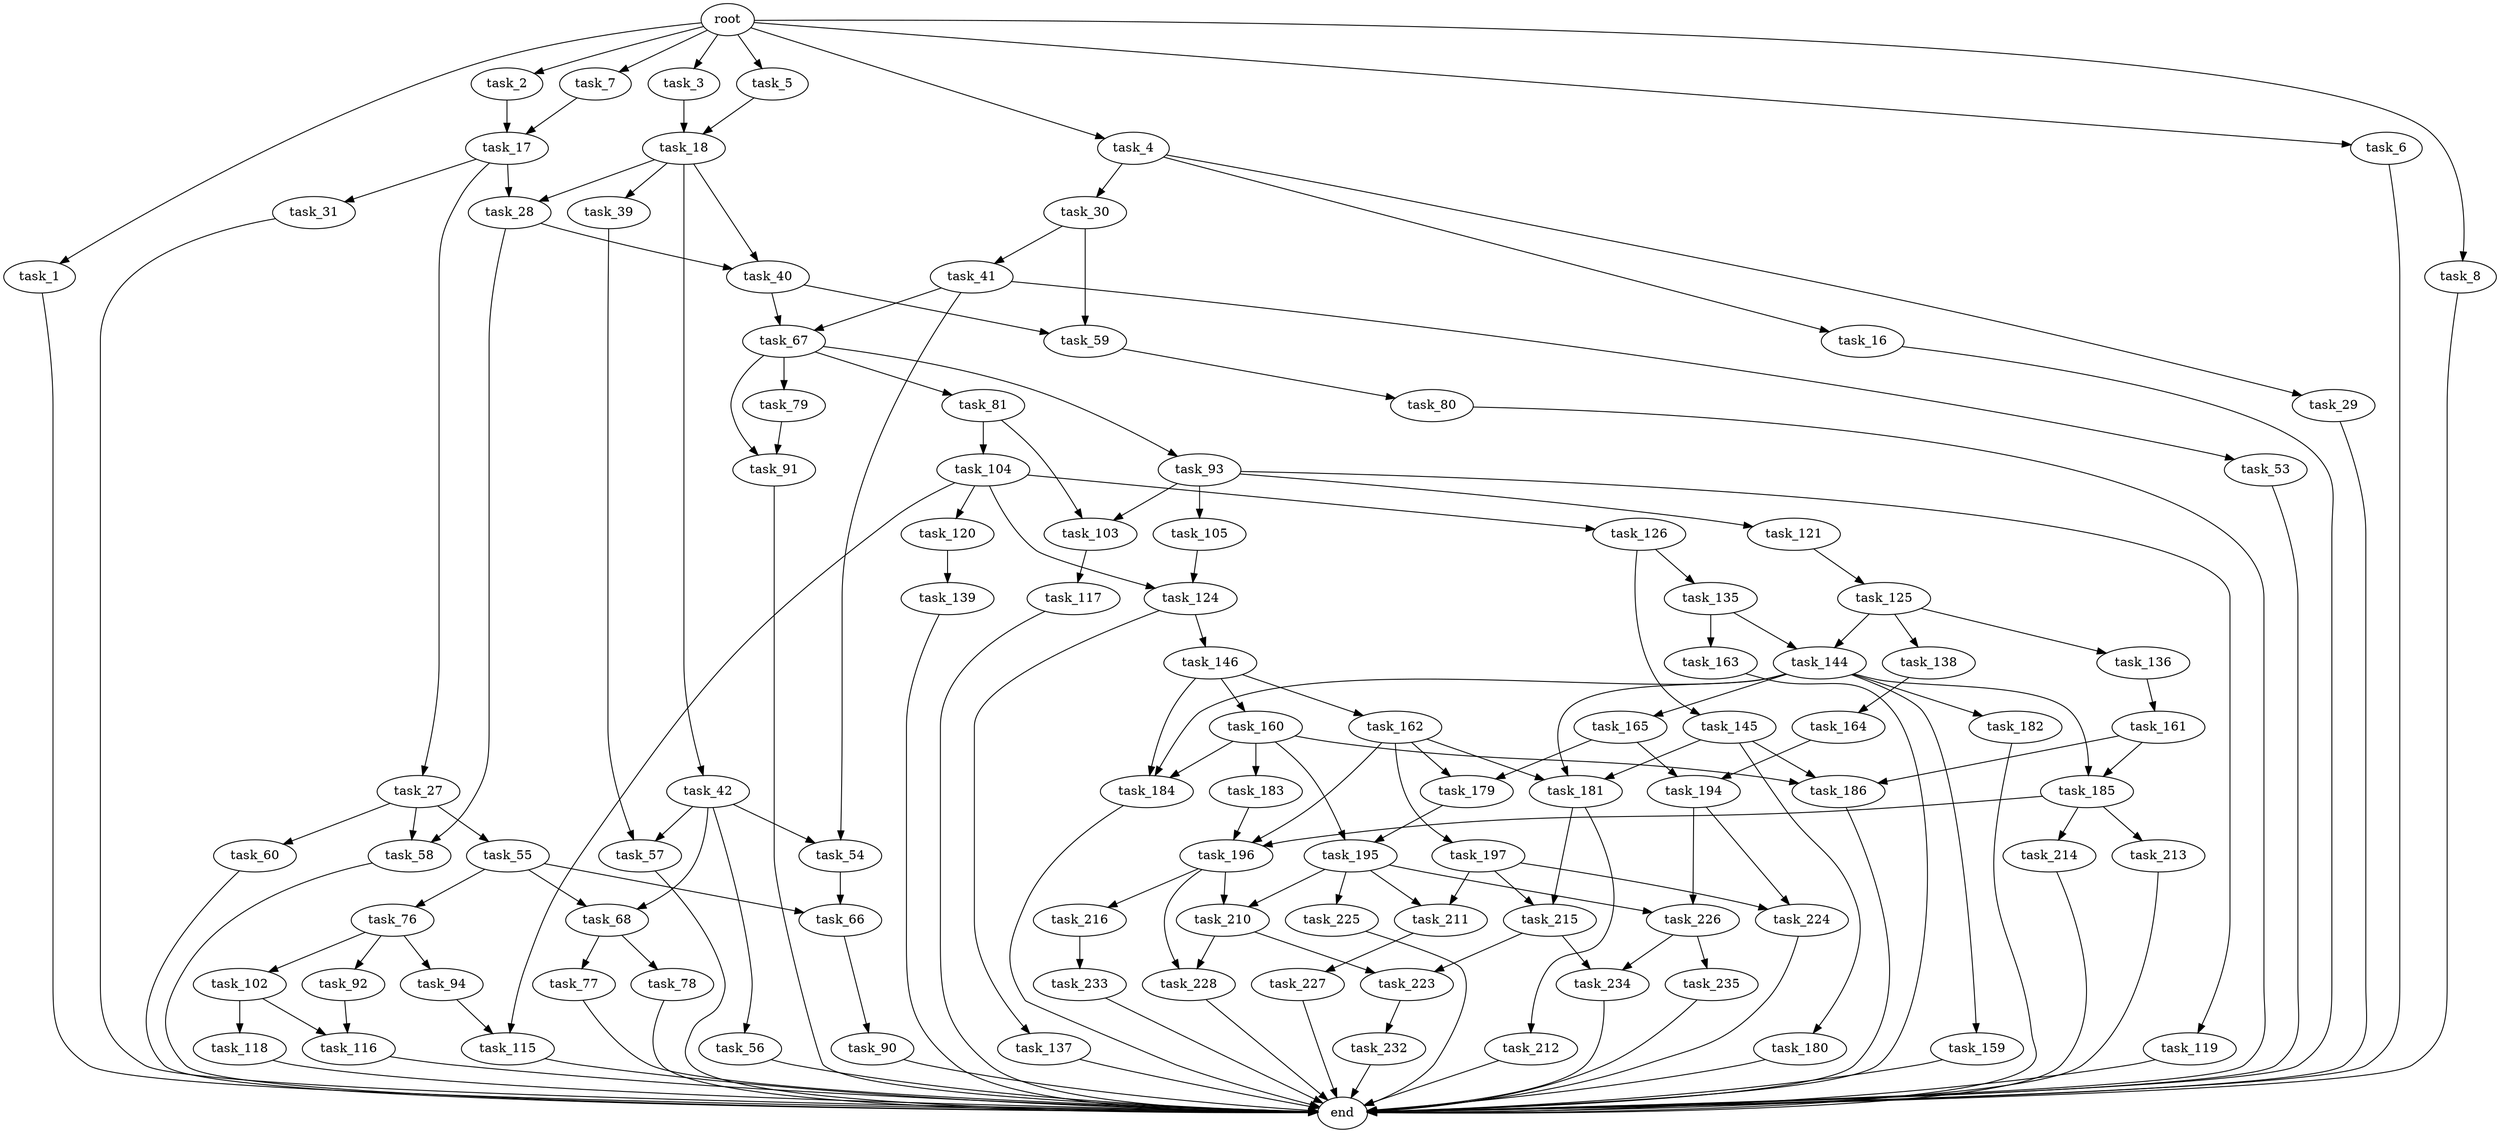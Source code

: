 digraph G {
  root [size="0.000000"];
  task_1 [size="68719476736.000000"];
  task_2 [size="52962414812.000000"];
  task_3 [size="565603847747.000000"];
  task_4 [size="28991029248.000000"];
  task_5 [size="134217728000.000000"];
  task_6 [size="68719476736.000000"];
  task_7 [size="36657282549.000000"];
  task_8 [size="289208098475.000000"];
  task_16 [size="134217728000.000000"];
  task_17 [size="1073741824000.000000"];
  task_18 [size="1288951295.000000"];
  task_27 [size="9921291494.000000"];
  task_28 [size="729996005307.000000"];
  task_29 [size="782757789696.000000"];
  task_30 [size="4549335374.000000"];
  task_31 [size="36726589319.000000"];
  task_39 [size="39663839653.000000"];
  task_40 [size="1224511816959.000000"];
  task_41 [size="1333551439.000000"];
  task_42 [size="28991029248.000000"];
  task_53 [size="367560814496.000000"];
  task_54 [size="782757789696.000000"];
  task_55 [size="15377184784.000000"];
  task_56 [size="650260586620.000000"];
  task_57 [size="984202282827.000000"];
  task_58 [size="68719476736.000000"];
  task_59 [size="21587726007.000000"];
  task_60 [size="1299166682881.000000"];
  task_66 [size="8589934592.000000"];
  task_67 [size="20788553348.000000"];
  task_68 [size="6026274597.000000"];
  task_76 [size="5760819911.000000"];
  task_77 [size="4696526579.000000"];
  task_78 [size="24827344479.000000"];
  task_79 [size="549755813888.000000"];
  task_80 [size="24288391833.000000"];
  task_81 [size="21789872254.000000"];
  task_90 [size="8589934592.000000"];
  task_91 [size="21340877124.000000"];
  task_92 [size="21696995810.000000"];
  task_93 [size="13304739924.000000"];
  task_94 [size="74997009940.000000"];
  task_102 [size="46598131605.000000"];
  task_103 [size="34706243833.000000"];
  task_104 [size="4790896068.000000"];
  task_105 [size="11071773042.000000"];
  task_115 [size="782757789696.000000"];
  task_116 [size="1273212405.000000"];
  task_117 [size="49589189338.000000"];
  task_118 [size="782757789696.000000"];
  task_119 [size="1073741824000.000000"];
  task_120 [size="105585273536.000000"];
  task_121 [size="11151946559.000000"];
  task_124 [size="217552909519.000000"];
  task_125 [size="102775704770.000000"];
  task_126 [size="782757789696.000000"];
  task_135 [size="599467723348.000000"];
  task_136 [size="17793756529.000000"];
  task_137 [size="27514770068.000000"];
  task_138 [size="28991029248.000000"];
  task_139 [size="95032235738.000000"];
  task_144 [size="28991029248.000000"];
  task_145 [size="549755813888.000000"];
  task_146 [size="68719476736.000000"];
  task_159 [size="7314961827.000000"];
  task_160 [size="28061572821.000000"];
  task_161 [size="8589934592.000000"];
  task_162 [size="231928233984.000000"];
  task_163 [size="368293445632.000000"];
  task_164 [size="502766389400.000000"];
  task_165 [size="4896312836.000000"];
  task_179 [size="68719476736.000000"];
  task_180 [size="22441024438.000000"];
  task_181 [size="1190750903952.000000"];
  task_182 [size="1374340756077.000000"];
  task_183 [size="549755813888.000000"];
  task_184 [size="231928233984.000000"];
  task_185 [size="368293445632.000000"];
  task_186 [size="164203988367.000000"];
  task_194 [size="13034994103.000000"];
  task_195 [size="481351933794.000000"];
  task_196 [size="12828068491.000000"];
  task_197 [size="231928233984.000000"];
  task_210 [size="44488209731.000000"];
  task_211 [size="782757789696.000000"];
  task_212 [size="3270121711.000000"];
  task_213 [size="2625971916.000000"];
  task_214 [size="5497060105.000000"];
  task_215 [size="38736369250.000000"];
  task_216 [size="399925384384.000000"];
  task_223 [size="134217728000.000000"];
  task_224 [size="28991029248.000000"];
  task_225 [size="91960592471.000000"];
  task_226 [size="312149126.000000"];
  task_227 [size="8589934592.000000"];
  task_228 [size="134217728000.000000"];
  task_232 [size="368293445632.000000"];
  task_233 [size="7425590673.000000"];
  task_234 [size="7529190495.000000"];
  task_235 [size="576299377351.000000"];
  end [size="0.000000"];

  root -> task_1 [size="1.000000"];
  root -> task_2 [size="1.000000"];
  root -> task_3 [size="1.000000"];
  root -> task_4 [size="1.000000"];
  root -> task_5 [size="1.000000"];
  root -> task_6 [size="1.000000"];
  root -> task_7 [size="1.000000"];
  root -> task_8 [size="1.000000"];
  task_1 -> end [size="1.000000"];
  task_2 -> task_17 [size="209715200.000000"];
  task_3 -> task_18 [size="679477248.000000"];
  task_4 -> task_16 [size="75497472.000000"];
  task_4 -> task_29 [size="75497472.000000"];
  task_4 -> task_30 [size="75497472.000000"];
  task_5 -> task_18 [size="209715200.000000"];
  task_6 -> end [size="1.000000"];
  task_7 -> task_17 [size="838860800.000000"];
  task_8 -> end [size="1.000000"];
  task_16 -> end [size="1.000000"];
  task_17 -> task_27 [size="838860800.000000"];
  task_17 -> task_28 [size="838860800.000000"];
  task_17 -> task_31 [size="838860800.000000"];
  task_18 -> task_28 [size="33554432.000000"];
  task_18 -> task_39 [size="33554432.000000"];
  task_18 -> task_40 [size="33554432.000000"];
  task_18 -> task_42 [size="33554432.000000"];
  task_27 -> task_55 [size="411041792.000000"];
  task_27 -> task_58 [size="411041792.000000"];
  task_27 -> task_60 [size="411041792.000000"];
  task_28 -> task_40 [size="679477248.000000"];
  task_28 -> task_58 [size="679477248.000000"];
  task_29 -> end [size="1.000000"];
  task_30 -> task_41 [size="134217728.000000"];
  task_30 -> task_59 [size="134217728.000000"];
  task_31 -> end [size="1.000000"];
  task_39 -> task_57 [size="33554432.000000"];
  task_40 -> task_59 [size="838860800.000000"];
  task_40 -> task_67 [size="838860800.000000"];
  task_41 -> task_53 [size="33554432.000000"];
  task_41 -> task_54 [size="33554432.000000"];
  task_41 -> task_67 [size="33554432.000000"];
  task_42 -> task_54 [size="75497472.000000"];
  task_42 -> task_56 [size="75497472.000000"];
  task_42 -> task_57 [size="75497472.000000"];
  task_42 -> task_68 [size="75497472.000000"];
  task_53 -> end [size="1.000000"];
  task_54 -> task_66 [size="679477248.000000"];
  task_55 -> task_66 [size="536870912.000000"];
  task_55 -> task_68 [size="536870912.000000"];
  task_55 -> task_76 [size="536870912.000000"];
  task_56 -> end [size="1.000000"];
  task_57 -> end [size="1.000000"];
  task_58 -> end [size="1.000000"];
  task_59 -> task_80 [size="536870912.000000"];
  task_60 -> end [size="1.000000"];
  task_66 -> task_90 [size="33554432.000000"];
  task_67 -> task_79 [size="679477248.000000"];
  task_67 -> task_81 [size="679477248.000000"];
  task_67 -> task_91 [size="679477248.000000"];
  task_67 -> task_93 [size="679477248.000000"];
  task_68 -> task_77 [size="301989888.000000"];
  task_68 -> task_78 [size="301989888.000000"];
  task_76 -> task_92 [size="134217728.000000"];
  task_76 -> task_94 [size="134217728.000000"];
  task_76 -> task_102 [size="134217728.000000"];
  task_77 -> end [size="1.000000"];
  task_78 -> end [size="1.000000"];
  task_79 -> task_91 [size="536870912.000000"];
  task_80 -> end [size="1.000000"];
  task_81 -> task_103 [size="679477248.000000"];
  task_81 -> task_104 [size="679477248.000000"];
  task_90 -> end [size="1.000000"];
  task_91 -> end [size="1.000000"];
  task_92 -> task_116 [size="33554432.000000"];
  task_93 -> task_103 [size="33554432.000000"];
  task_93 -> task_105 [size="33554432.000000"];
  task_93 -> task_119 [size="33554432.000000"];
  task_93 -> task_121 [size="33554432.000000"];
  task_94 -> task_115 [size="75497472.000000"];
  task_102 -> task_116 [size="838860800.000000"];
  task_102 -> task_118 [size="838860800.000000"];
  task_103 -> task_117 [size="33554432.000000"];
  task_104 -> task_115 [size="134217728.000000"];
  task_104 -> task_120 [size="134217728.000000"];
  task_104 -> task_124 [size="134217728.000000"];
  task_104 -> task_126 [size="134217728.000000"];
  task_105 -> task_124 [size="679477248.000000"];
  task_115 -> end [size="1.000000"];
  task_116 -> end [size="1.000000"];
  task_117 -> end [size="1.000000"];
  task_118 -> end [size="1.000000"];
  task_119 -> end [size="1.000000"];
  task_120 -> task_139 [size="209715200.000000"];
  task_121 -> task_125 [size="209715200.000000"];
  task_124 -> task_137 [size="301989888.000000"];
  task_124 -> task_146 [size="301989888.000000"];
  task_125 -> task_136 [size="75497472.000000"];
  task_125 -> task_138 [size="75497472.000000"];
  task_125 -> task_144 [size="75497472.000000"];
  task_126 -> task_135 [size="679477248.000000"];
  task_126 -> task_145 [size="679477248.000000"];
  task_135 -> task_144 [size="411041792.000000"];
  task_135 -> task_163 [size="411041792.000000"];
  task_136 -> task_161 [size="411041792.000000"];
  task_137 -> end [size="1.000000"];
  task_138 -> task_164 [size="75497472.000000"];
  task_139 -> end [size="1.000000"];
  task_144 -> task_159 [size="75497472.000000"];
  task_144 -> task_165 [size="75497472.000000"];
  task_144 -> task_181 [size="75497472.000000"];
  task_144 -> task_182 [size="75497472.000000"];
  task_144 -> task_184 [size="75497472.000000"];
  task_144 -> task_185 [size="75497472.000000"];
  task_145 -> task_180 [size="536870912.000000"];
  task_145 -> task_181 [size="536870912.000000"];
  task_145 -> task_186 [size="536870912.000000"];
  task_146 -> task_160 [size="134217728.000000"];
  task_146 -> task_162 [size="134217728.000000"];
  task_146 -> task_184 [size="134217728.000000"];
  task_159 -> end [size="1.000000"];
  task_160 -> task_183 [size="679477248.000000"];
  task_160 -> task_184 [size="679477248.000000"];
  task_160 -> task_186 [size="679477248.000000"];
  task_160 -> task_195 [size="679477248.000000"];
  task_161 -> task_185 [size="33554432.000000"];
  task_161 -> task_186 [size="33554432.000000"];
  task_162 -> task_179 [size="301989888.000000"];
  task_162 -> task_181 [size="301989888.000000"];
  task_162 -> task_196 [size="301989888.000000"];
  task_162 -> task_197 [size="301989888.000000"];
  task_163 -> end [size="1.000000"];
  task_164 -> task_194 [size="679477248.000000"];
  task_165 -> task_179 [size="134217728.000000"];
  task_165 -> task_194 [size="134217728.000000"];
  task_179 -> task_195 [size="134217728.000000"];
  task_180 -> end [size="1.000000"];
  task_181 -> task_212 [size="838860800.000000"];
  task_181 -> task_215 [size="838860800.000000"];
  task_182 -> end [size="1.000000"];
  task_183 -> task_196 [size="536870912.000000"];
  task_184 -> end [size="1.000000"];
  task_185 -> task_196 [size="411041792.000000"];
  task_185 -> task_213 [size="411041792.000000"];
  task_185 -> task_214 [size="411041792.000000"];
  task_186 -> end [size="1.000000"];
  task_194 -> task_224 [size="411041792.000000"];
  task_194 -> task_226 [size="411041792.000000"];
  task_195 -> task_210 [size="301989888.000000"];
  task_195 -> task_211 [size="301989888.000000"];
  task_195 -> task_225 [size="301989888.000000"];
  task_195 -> task_226 [size="301989888.000000"];
  task_196 -> task_210 [size="301989888.000000"];
  task_196 -> task_216 [size="301989888.000000"];
  task_196 -> task_228 [size="301989888.000000"];
  task_197 -> task_211 [size="301989888.000000"];
  task_197 -> task_215 [size="301989888.000000"];
  task_197 -> task_224 [size="301989888.000000"];
  task_210 -> task_223 [size="134217728.000000"];
  task_210 -> task_228 [size="134217728.000000"];
  task_211 -> task_227 [size="679477248.000000"];
  task_212 -> end [size="1.000000"];
  task_213 -> end [size="1.000000"];
  task_214 -> end [size="1.000000"];
  task_215 -> task_223 [size="134217728.000000"];
  task_215 -> task_234 [size="134217728.000000"];
  task_216 -> task_233 [size="301989888.000000"];
  task_223 -> task_232 [size="209715200.000000"];
  task_224 -> end [size="1.000000"];
  task_225 -> end [size="1.000000"];
  task_226 -> task_234 [size="33554432.000000"];
  task_226 -> task_235 [size="33554432.000000"];
  task_227 -> end [size="1.000000"];
  task_228 -> end [size="1.000000"];
  task_232 -> end [size="1.000000"];
  task_233 -> end [size="1.000000"];
  task_234 -> end [size="1.000000"];
  task_235 -> end [size="1.000000"];
}
